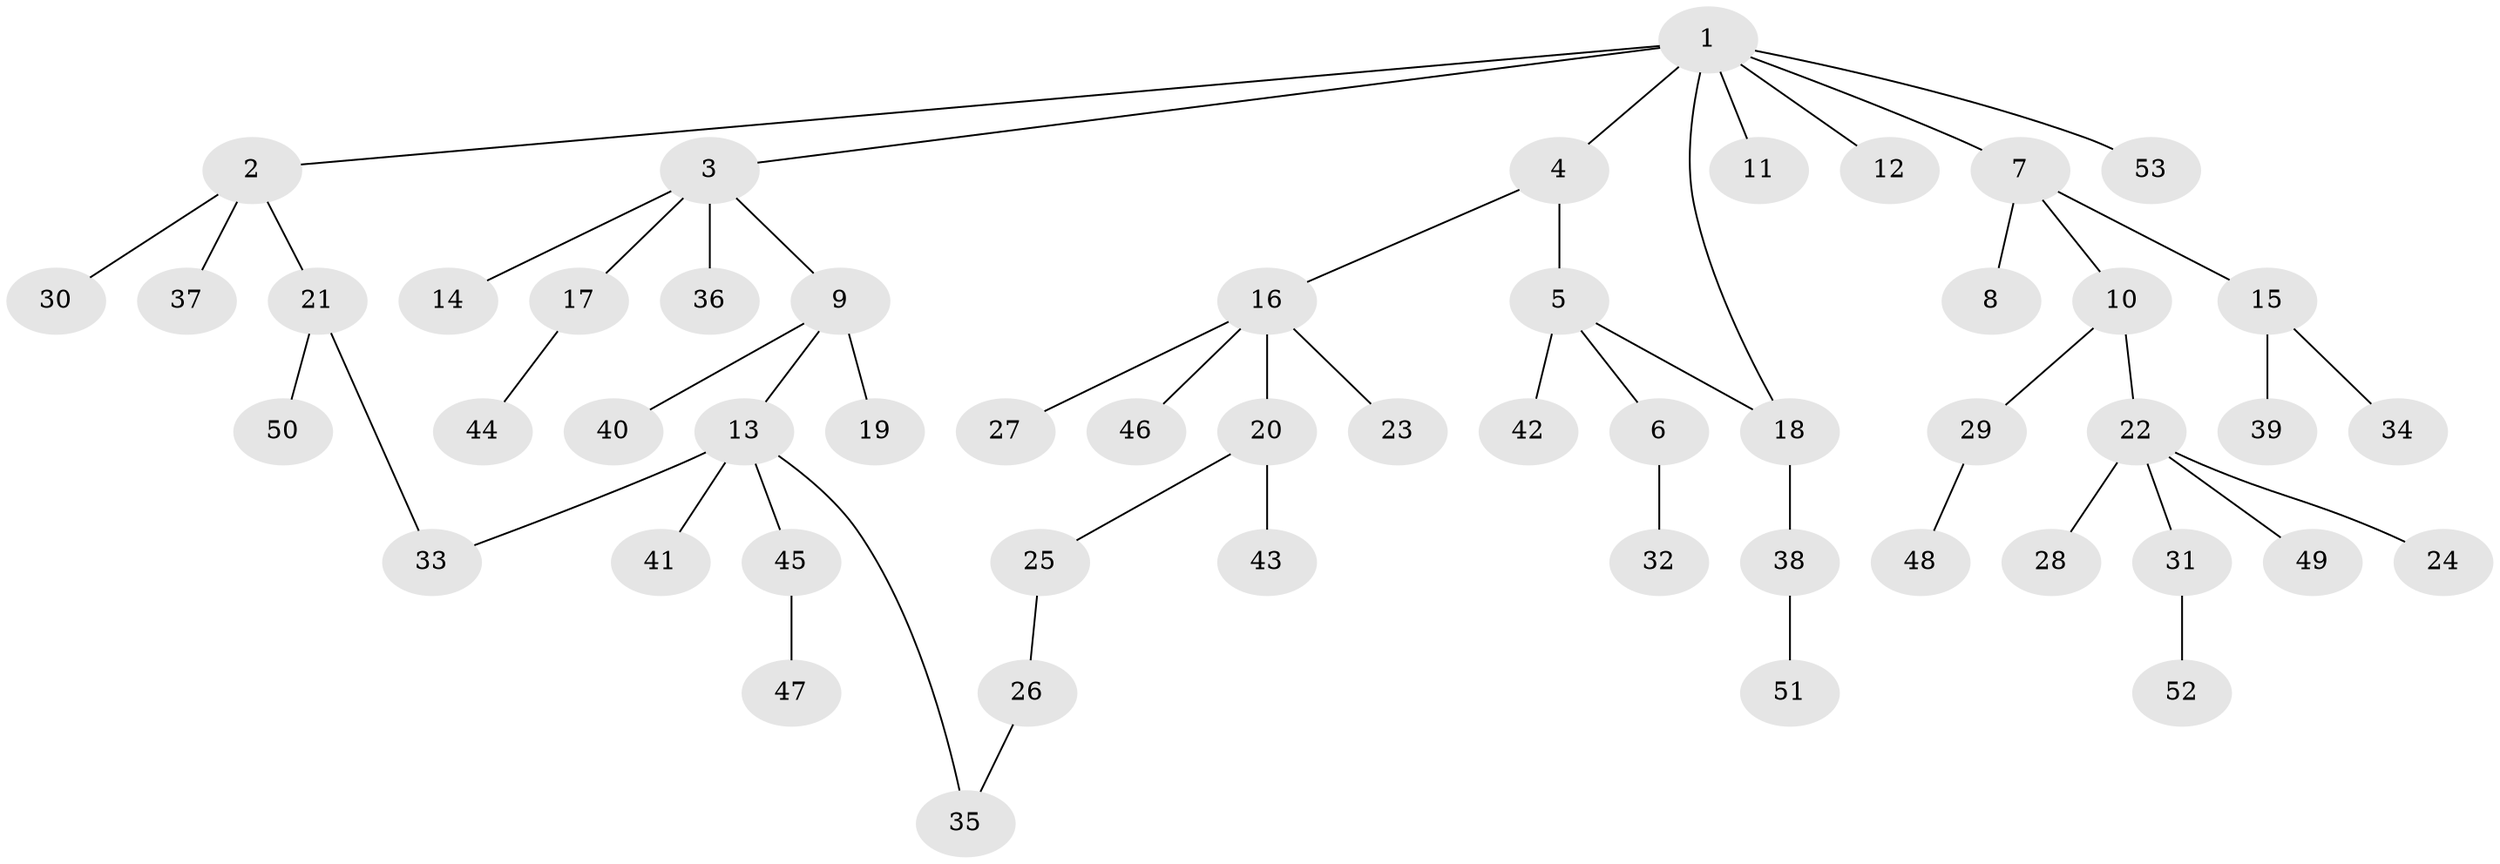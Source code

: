 // coarse degree distribution, {7: 0.02702702702702703, 3: 0.13513513513513514, 4: 0.08108108108108109, 5: 0.08108108108108109, 1: 0.5675675675675675, 2: 0.10810810810810811}
// Generated by graph-tools (version 1.1) at 2025/41/03/06/25 10:41:26]
// undirected, 53 vertices, 55 edges
graph export_dot {
graph [start="1"]
  node [color=gray90,style=filled];
  1;
  2;
  3;
  4;
  5;
  6;
  7;
  8;
  9;
  10;
  11;
  12;
  13;
  14;
  15;
  16;
  17;
  18;
  19;
  20;
  21;
  22;
  23;
  24;
  25;
  26;
  27;
  28;
  29;
  30;
  31;
  32;
  33;
  34;
  35;
  36;
  37;
  38;
  39;
  40;
  41;
  42;
  43;
  44;
  45;
  46;
  47;
  48;
  49;
  50;
  51;
  52;
  53;
  1 -- 2;
  1 -- 3;
  1 -- 4;
  1 -- 7;
  1 -- 11;
  1 -- 12;
  1 -- 18;
  1 -- 53;
  2 -- 21;
  2 -- 30;
  2 -- 37;
  3 -- 9;
  3 -- 14;
  3 -- 17;
  3 -- 36;
  4 -- 5;
  4 -- 16;
  5 -- 6;
  5 -- 42;
  5 -- 18;
  6 -- 32;
  7 -- 8;
  7 -- 10;
  7 -- 15;
  9 -- 13;
  9 -- 19;
  9 -- 40;
  10 -- 22;
  10 -- 29;
  13 -- 35;
  13 -- 41;
  13 -- 45;
  13 -- 33;
  15 -- 34;
  15 -- 39;
  16 -- 20;
  16 -- 23;
  16 -- 27;
  16 -- 46;
  17 -- 44;
  18 -- 38;
  20 -- 25;
  20 -- 43;
  21 -- 33;
  21 -- 50;
  22 -- 24;
  22 -- 28;
  22 -- 31;
  22 -- 49;
  25 -- 26;
  26 -- 35;
  29 -- 48;
  31 -- 52;
  38 -- 51;
  45 -- 47;
}
